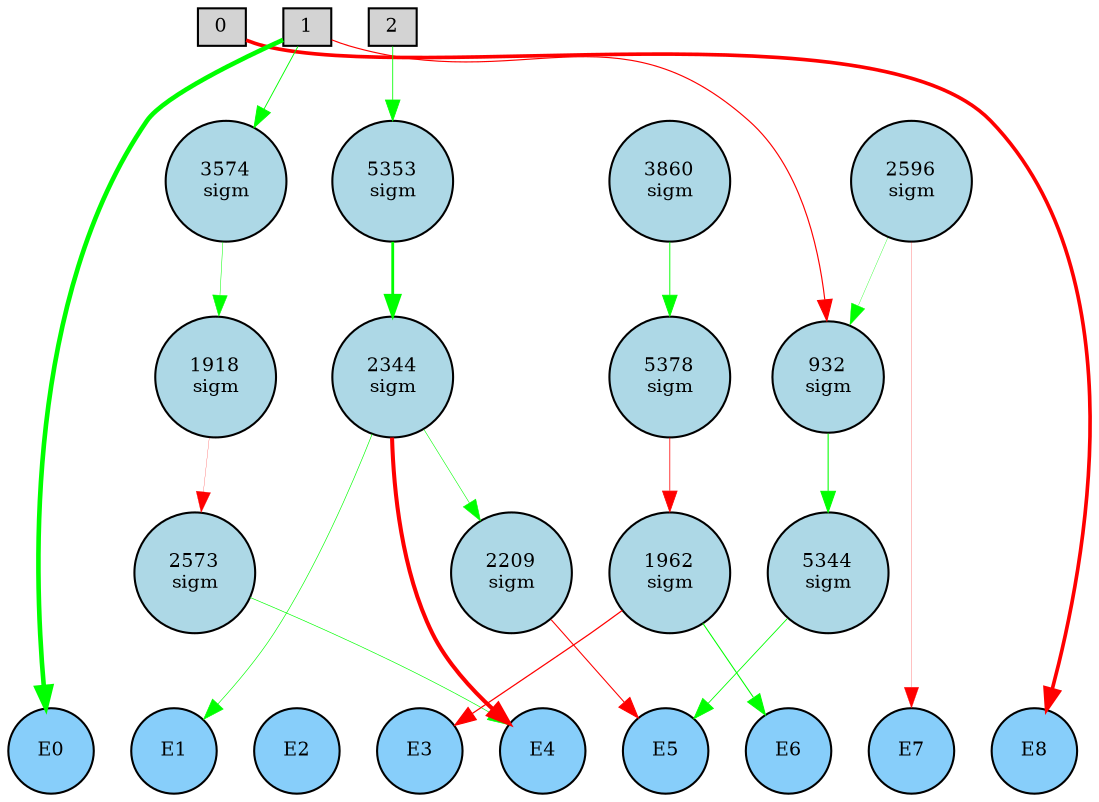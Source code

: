 digraph {
	node [fontsize=9 height=0.2 shape=circle width=0.2]
	subgraph inputs {
		node [shape=box style=filled]
		rank=source
		0 [fillcolor=lightgray]
		1 [fillcolor=lightgray]
		0 -> 1 [style=invis]
		2 [fillcolor=lightgray]
		1 -> 2 [style=invis]
	}
	subgraph outputs {
		node [style=filled]
		rank=sink
		E0 [fillcolor=lightskyblue fontsize=9 height=0.2 shape=circle width=0.2]
		E1 [fillcolor=lightskyblue fontsize=9 height=0.2 shape=circle width=0.2]
		E0 -> E1 [style=invis]
		E2 [fillcolor=lightskyblue fontsize=9 height=0.2 shape=circle width=0.2]
		E1 -> E2 [style=invis]
		E3 [fillcolor=lightskyblue fontsize=9 height=0.2 shape=circle width=0.2]
		E2 -> E3 [style=invis]
		E4 [fillcolor=lightskyblue fontsize=9 height=0.2 shape=circle width=0.2]
		E3 -> E4 [style=invis]
		E5 [fillcolor=lightskyblue fontsize=9 height=0.2 shape=circle width=0.2]
		E4 -> E5 [style=invis]
		E6 [fillcolor=lightskyblue fontsize=9 height=0.2 shape=circle width=0.2]
		E5 -> E6 [style=invis]
		E7 [fillcolor=lightskyblue fontsize=9 height=0.2 shape=circle width=0.2]
		E6 -> E7 [style=invis]
		E8 [fillcolor=lightskyblue fontsize=9 height=0.2 shape=circle width=0.2]
		E7 -> E8 [style=invis]
	}
	5378 [label="5378
sigm" fillcolor=lightblue style=filled]
	2573 [label="2573
sigm" fillcolor=lightblue style=filled]
	3860 [label="3860
sigm" fillcolor=lightblue style=filled]
	2209 [label="2209
sigm" fillcolor=lightblue style=filled]
	2596 [label="2596
sigm" fillcolor=lightblue style=filled]
	932 [label="932
sigm" fillcolor=lightblue style=filled]
	2344 [label="2344
sigm" fillcolor=lightblue style=filled]
	1962 [label="1962
sigm" fillcolor=lightblue style=filled]
	5344 [label="5344
sigm" fillcolor=lightblue style=filled]
	5353 [label="5353
sigm" fillcolor=lightblue style=filled]
	3574 [label="3574
sigm" fillcolor=lightblue style=filled]
	1918 [label="1918
sigm" fillcolor=lightblue style=filled]
	1 -> E0 [color=green penwidth=2.2140731144635466 style=solid]
	0 -> E8 [color=red penwidth=1.7477937439801037 style=solid]
	1 -> 932 [color=red penwidth=0.5566193199472804 style=solid]
	2344 -> E4 [color=red penwidth=1.9464996147419342 style=solid]
	1918 -> 2573 [color=red penwidth=0.11026218502261242 style=solid]
	2573 -> E4 [color=green penwidth=0.3141656793445571 style=solid]
	1 -> 3574 [color=green penwidth=0.44366702401165414 style=solid]
	3574 -> 1918 [color=green penwidth=0.2384945262014044 style=solid]
	2596 -> E7 [color=red penwidth=0.1157834226843752 style=solid]
	2344 -> E1 [color=green penwidth=0.308911709791591 style=solid]
	2344 -> 2209 [color=green penwidth=0.2730308809181121 style=solid]
	1962 -> E3 [color=red penwidth=0.5928542813556291 style=solid]
	2596 -> 932 [color=green penwidth=0.1625609611336744 style=solid]
	2209 -> E5 [color=red penwidth=0.5131653889850337 style=solid]
	932 -> 5344 [color=green penwidth=0.5084356189699485 style=solid]
	5344 -> E5 [color=green penwidth=0.41323844728105863 style=solid]
	1962 -> E6 [color=green penwidth=0.5075371525173944 style=solid]
	2 -> 5353 [color=green penwidth=0.39706243188291046 style=solid]
	5353 -> 2344 [color=green penwidth=1.3571903027078958 style=solid]
	3860 -> 5378 [color=green penwidth=0.4479444411558253 style=solid]
	5378 -> 1962 [color=red penwidth=0.368457437059604 style=solid]
}
